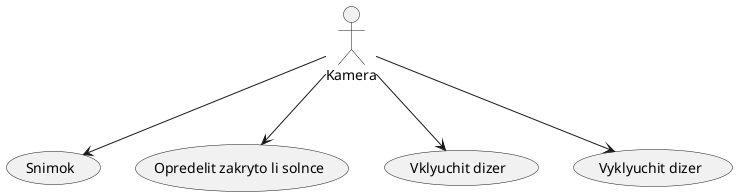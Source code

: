 @startuml
:Kamera: --> (Snimok)
:Kamera: --> (Opredelit zakryto li solnce)
:Kamera: --> (Vklyuchit dizer)
:Kamera: --> (Vyklyuchit dizer)
@enduml

